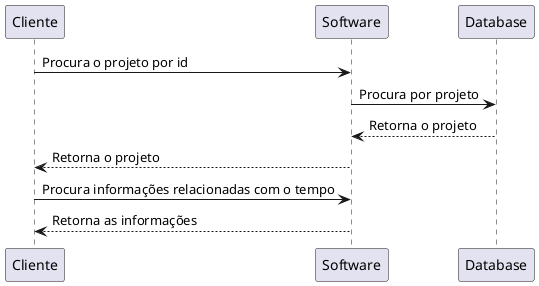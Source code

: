 @startuml

Cliente -> Software: Procura o projeto por id
Software -> Database: Procura por projeto
Software <-- Database: Retorna o projeto
Cliente <-- Software: Retorna o projeto
Cliente -> Software: Procura informações relacionadas com o tempo
Cliente <-- Software: Retorna as informações
@enduml